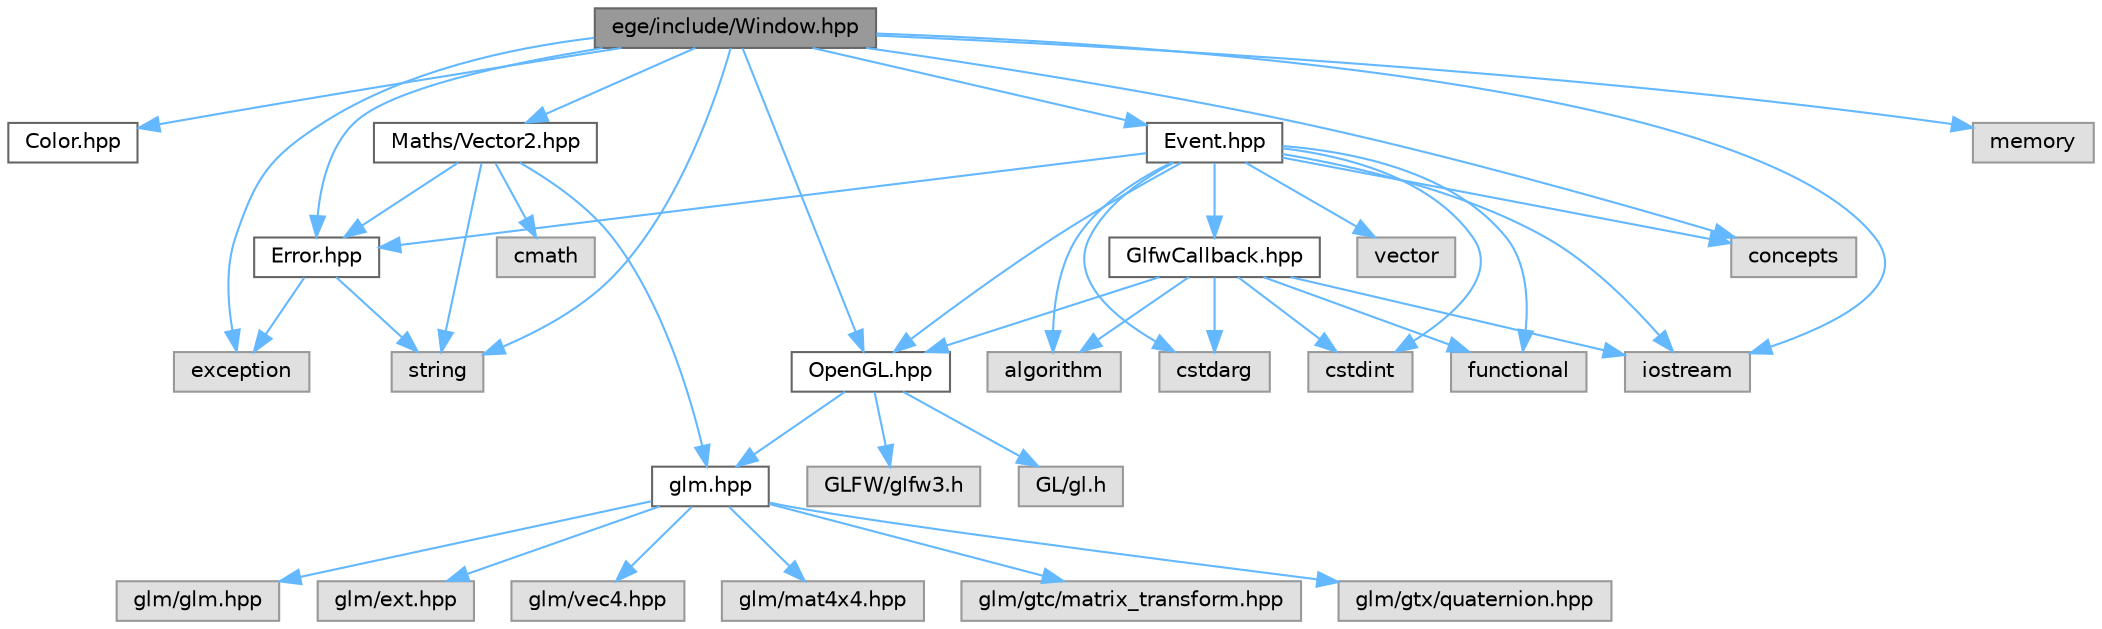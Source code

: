 digraph "ege/include/Window.hpp"
{
 // LATEX_PDF_SIZE
  bgcolor="transparent";
  edge [fontname=Helvetica,fontsize=10,labelfontname=Helvetica,labelfontsize=10];
  node [fontname=Helvetica,fontsize=10,shape=box,height=0.2,width=0.4];
  Node1 [id="Node000001",label="ege/include/Window.hpp",height=0.2,width=0.4,color="gray40", fillcolor="grey60", style="filled", fontcolor="black",tooltip="Contains the declaration of the Window class."];
  Node1 -> Node2 [id="edge42_Node000001_Node000002",color="steelblue1",style="solid",tooltip=" "];
  Node2 [id="Node000002",label="Color.hpp",height=0.2,width=0.4,color="grey40", fillcolor="white", style="filled",URL="$Color_8hpp.html",tooltip="Defines the Color class for representing RGBA colors."];
  Node1 -> Node3 [id="edge43_Node000001_Node000003",color="steelblue1",style="solid",tooltip=" "];
  Node3 [id="Node000003",label="Error.hpp",height=0.2,width=0.4,color="grey40", fillcolor="white", style="filled",URL="$Error_8hpp.html",tooltip="Defines the Error class for the ETIB Game Engine."];
  Node3 -> Node4 [id="edge44_Node000003_Node000004",color="steelblue1",style="solid",tooltip=" "];
  Node4 [id="Node000004",label="exception",height=0.2,width=0.4,color="grey60", fillcolor="#E0E0E0", style="filled",tooltip=" "];
  Node3 -> Node5 [id="edge45_Node000003_Node000005",color="steelblue1",style="solid",tooltip=" "];
  Node5 [id="Node000005",label="string",height=0.2,width=0.4,color="grey60", fillcolor="#E0E0E0", style="filled",tooltip=" "];
  Node1 -> Node6 [id="edge46_Node000001_Node000006",color="steelblue1",style="solid",tooltip=" "];
  Node6 [id="Node000006",label="Event.hpp",height=0.2,width=0.4,color="grey40", fillcolor="white", style="filled",URL="$Event_8hpp.html",tooltip="Contains the declaration of the Eventindow class."];
  Node6 -> Node3 [id="edge47_Node000006_Node000003",color="steelblue1",style="solid",tooltip=" "];
  Node6 -> Node7 [id="edge48_Node000006_Node000007",color="steelblue1",style="solid",tooltip=" "];
  Node7 [id="Node000007",label="GlfwCallback.hpp",height=0.2,width=0.4,color="grey40", fillcolor="white", style="filled",URL="$GlfwCallback_8hpp.html",tooltip=" "];
  Node7 -> Node8 [id="edge49_Node000007_Node000008",color="steelblue1",style="solid",tooltip=" "];
  Node8 [id="Node000008",label="OpenGL.hpp",height=0.2,width=0.4,color="grey40", fillcolor="white", style="filled",URL="$OpenGL_8hpp.html",tooltip=" "];
  Node8 -> Node9 [id="edge50_Node000008_Node000009",color="steelblue1",style="solid",tooltip=" "];
  Node9 [id="Node000009",label="glm.hpp",height=0.2,width=0.4,color="grey40", fillcolor="white", style="filled",URL="$glm_8hpp.html",tooltip=" "];
  Node9 -> Node10 [id="edge51_Node000009_Node000010",color="steelblue1",style="solid",tooltip=" "];
  Node10 [id="Node000010",label="glm/glm.hpp",height=0.2,width=0.4,color="grey60", fillcolor="#E0E0E0", style="filled",tooltip=" "];
  Node9 -> Node11 [id="edge52_Node000009_Node000011",color="steelblue1",style="solid",tooltip=" "];
  Node11 [id="Node000011",label="glm/ext.hpp",height=0.2,width=0.4,color="grey60", fillcolor="#E0E0E0", style="filled",tooltip=" "];
  Node9 -> Node12 [id="edge53_Node000009_Node000012",color="steelblue1",style="solid",tooltip=" "];
  Node12 [id="Node000012",label="glm/vec4.hpp",height=0.2,width=0.4,color="grey60", fillcolor="#E0E0E0", style="filled",tooltip=" "];
  Node9 -> Node13 [id="edge54_Node000009_Node000013",color="steelblue1",style="solid",tooltip=" "];
  Node13 [id="Node000013",label="glm/mat4x4.hpp",height=0.2,width=0.4,color="grey60", fillcolor="#E0E0E0", style="filled",tooltip=" "];
  Node9 -> Node14 [id="edge55_Node000009_Node000014",color="steelblue1",style="solid",tooltip=" "];
  Node14 [id="Node000014",label="glm/gtc/matrix_transform.hpp",height=0.2,width=0.4,color="grey60", fillcolor="#E0E0E0", style="filled",tooltip=" "];
  Node9 -> Node15 [id="edge56_Node000009_Node000015",color="steelblue1",style="solid",tooltip=" "];
  Node15 [id="Node000015",label="glm/gtx/quaternion.hpp",height=0.2,width=0.4,color="grey60", fillcolor="#E0E0E0", style="filled",tooltip=" "];
  Node8 -> Node16 [id="edge57_Node000008_Node000016",color="steelblue1",style="solid",tooltip=" "];
  Node16 [id="Node000016",label="GL/gl.h",height=0.2,width=0.4,color="grey60", fillcolor="#E0E0E0", style="filled",tooltip=" "];
  Node8 -> Node17 [id="edge58_Node000008_Node000017",color="steelblue1",style="solid",tooltip=" "];
  Node17 [id="Node000017",label="GLFW/glfw3.h",height=0.2,width=0.4,color="grey60", fillcolor="#E0E0E0", style="filled",tooltip=" "];
  Node7 -> Node18 [id="edge59_Node000007_Node000018",color="steelblue1",style="solid",tooltip=" "];
  Node18 [id="Node000018",label="algorithm",height=0.2,width=0.4,color="grey60", fillcolor="#E0E0E0", style="filled",tooltip=" "];
  Node7 -> Node19 [id="edge60_Node000007_Node000019",color="steelblue1",style="solid",tooltip=" "];
  Node19 [id="Node000019",label="cstdarg",height=0.2,width=0.4,color="grey60", fillcolor="#E0E0E0", style="filled",tooltip=" "];
  Node7 -> Node20 [id="edge61_Node000007_Node000020",color="steelblue1",style="solid",tooltip=" "];
  Node20 [id="Node000020",label="cstdint",height=0.2,width=0.4,color="grey60", fillcolor="#E0E0E0", style="filled",tooltip=" "];
  Node7 -> Node21 [id="edge62_Node000007_Node000021",color="steelblue1",style="solid",tooltip=" "];
  Node21 [id="Node000021",label="functional",height=0.2,width=0.4,color="grey60", fillcolor="#E0E0E0", style="filled",tooltip=" "];
  Node7 -> Node22 [id="edge63_Node000007_Node000022",color="steelblue1",style="solid",tooltip=" "];
  Node22 [id="Node000022",label="iostream",height=0.2,width=0.4,color="grey60", fillcolor="#E0E0E0", style="filled",tooltip=" "];
  Node6 -> Node8 [id="edge64_Node000006_Node000008",color="steelblue1",style="solid",tooltip=" "];
  Node6 -> Node18 [id="edge65_Node000006_Node000018",color="steelblue1",style="solid",tooltip=" "];
  Node6 -> Node23 [id="edge66_Node000006_Node000023",color="steelblue1",style="solid",tooltip=" "];
  Node23 [id="Node000023",label="concepts",height=0.2,width=0.4,color="grey60", fillcolor="#E0E0E0", style="filled",tooltip=" "];
  Node6 -> Node19 [id="edge67_Node000006_Node000019",color="steelblue1",style="solid",tooltip=" "];
  Node6 -> Node20 [id="edge68_Node000006_Node000020",color="steelblue1",style="solid",tooltip=" "];
  Node6 -> Node21 [id="edge69_Node000006_Node000021",color="steelblue1",style="solid",tooltip=" "];
  Node6 -> Node22 [id="edge70_Node000006_Node000022",color="steelblue1",style="solid",tooltip=" "];
  Node6 -> Node24 [id="edge71_Node000006_Node000024",color="steelblue1",style="solid",tooltip=" "];
  Node24 [id="Node000024",label="vector",height=0.2,width=0.4,color="grey60", fillcolor="#E0E0E0", style="filled",tooltip=" "];
  Node1 -> Node25 [id="edge72_Node000001_Node000025",color="steelblue1",style="solid",tooltip=" "];
  Node25 [id="Node000025",label="Maths/Vector2.hpp",height=0.2,width=0.4,color="grey40", fillcolor="white", style="filled",URL="$Vector2_8hpp.html",tooltip="Defines the Vector2 class for representing 2D vectors."];
  Node25 -> Node3 [id="edge73_Node000025_Node000003",color="steelblue1",style="solid",tooltip=" "];
  Node25 -> Node9 [id="edge74_Node000025_Node000009",color="steelblue1",style="solid",tooltip=" "];
  Node25 -> Node26 [id="edge75_Node000025_Node000026",color="steelblue1",style="solid",tooltip=" "];
  Node26 [id="Node000026",label="cmath",height=0.2,width=0.4,color="grey60", fillcolor="#E0E0E0", style="filled",tooltip=" "];
  Node25 -> Node5 [id="edge76_Node000025_Node000005",color="steelblue1",style="solid",tooltip=" "];
  Node1 -> Node8 [id="edge77_Node000001_Node000008",color="steelblue1",style="solid",tooltip=" "];
  Node1 -> Node23 [id="edge78_Node000001_Node000023",color="steelblue1",style="solid",tooltip=" "];
  Node1 -> Node4 [id="edge79_Node000001_Node000004",color="steelblue1",style="solid",tooltip=" "];
  Node1 -> Node22 [id="edge80_Node000001_Node000022",color="steelblue1",style="solid",tooltip=" "];
  Node1 -> Node27 [id="edge81_Node000001_Node000027",color="steelblue1",style="solid",tooltip=" "];
  Node27 [id="Node000027",label="memory",height=0.2,width=0.4,color="grey60", fillcolor="#E0E0E0", style="filled",tooltip=" "];
  Node1 -> Node5 [id="edge82_Node000001_Node000005",color="steelblue1",style="solid",tooltip=" "];
}
